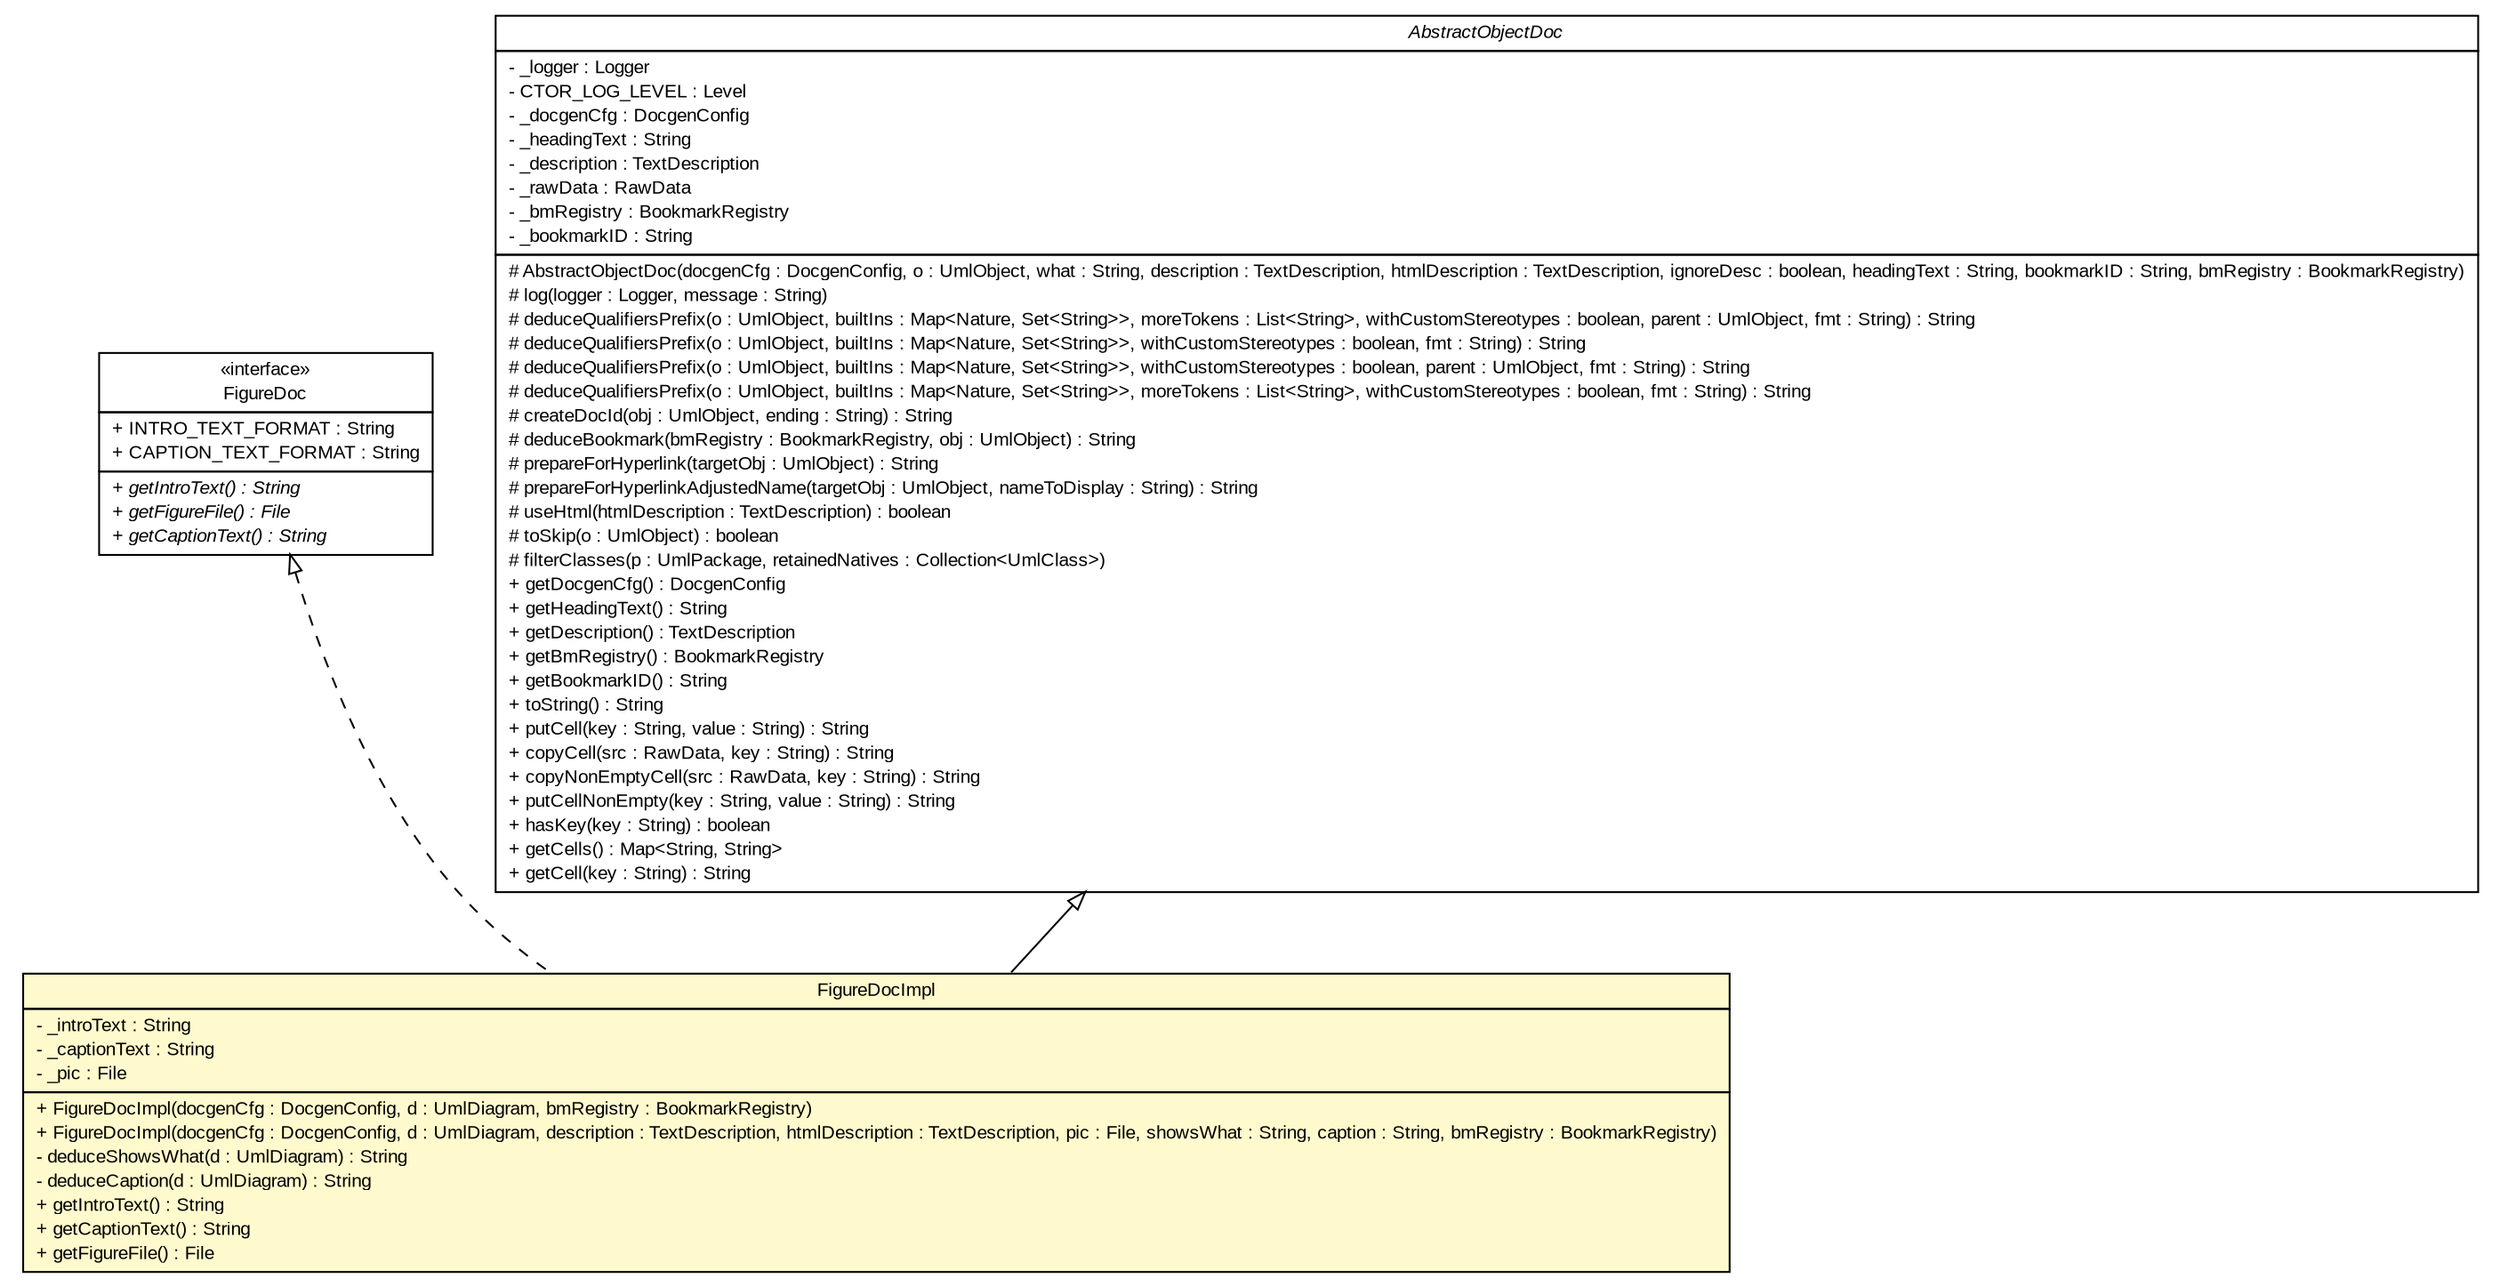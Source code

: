 #!/usr/local/bin/dot
#
# Class diagram 
# Generated by UMLGraph version R5_6_6-6-g3bdff0 (http://www.umlgraph.org/)
#

digraph G {
	edge [fontname="arial",fontsize=10,labelfontname="arial",labelfontsize=10];
	node [fontname="arial",fontsize=10,shape=plaintext];
	nodesep=0.25;
	ranksep=0.5;
	// org.tanjakostic.jcleancim.docgen.collector.FigureDoc
	c118211 [label=<<table title="org.tanjakostic.jcleancim.docgen.collector.FigureDoc" border="0" cellborder="1" cellspacing="0" cellpadding="2" port="p" href="../FigureDoc.html">
		<tr><td><table border="0" cellspacing="0" cellpadding="1">
<tr><td align="center" balign="center"> &#171;interface&#187; </td></tr>
<tr><td align="center" balign="center"> FigureDoc </td></tr>
		</table></td></tr>
		<tr><td><table border="0" cellspacing="0" cellpadding="1">
<tr><td align="left" balign="left"> + INTRO_TEXT_FORMAT : String </td></tr>
<tr><td align="left" balign="left"> + CAPTION_TEXT_FORMAT : String </td></tr>
		</table></td></tr>
		<tr><td><table border="0" cellspacing="0" cellpadding="1">
<tr><td align="left" balign="left"><font face="Arial Italic" point-size="10.0"> + getIntroText() : String </font></td></tr>
<tr><td align="left" balign="left"><font face="Arial Italic" point-size="10.0"> + getFigureFile() : File </font></td></tr>
<tr><td align="left" balign="left"><font face="Arial Italic" point-size="10.0"> + getCaptionText() : String </font></td></tr>
		</table></td></tr>
		</table>>, URL="../FigureDoc.html", fontname="arial", fontcolor="black", fontsize=10.0];
	// org.tanjakostic.jcleancim.docgen.collector.impl.FigureDocImpl
	c118230 [label=<<table title="org.tanjakostic.jcleancim.docgen.collector.impl.FigureDocImpl" border="0" cellborder="1" cellspacing="0" cellpadding="2" port="p" bgcolor="lemonChiffon" href="./FigureDocImpl.html">
		<tr><td><table border="0" cellspacing="0" cellpadding="1">
<tr><td align="center" balign="center"> FigureDocImpl </td></tr>
		</table></td></tr>
		<tr><td><table border="0" cellspacing="0" cellpadding="1">
<tr><td align="left" balign="left"> - _introText : String </td></tr>
<tr><td align="left" balign="left"> - _captionText : String </td></tr>
<tr><td align="left" balign="left"> - _pic : File </td></tr>
		</table></td></tr>
		<tr><td><table border="0" cellspacing="0" cellpadding="1">
<tr><td align="left" balign="left"> + FigureDocImpl(docgenCfg : DocgenConfig, d : UmlDiagram, bmRegistry : BookmarkRegistry) </td></tr>
<tr><td align="left" balign="left"> + FigureDocImpl(docgenCfg : DocgenConfig, d : UmlDiagram, description : TextDescription, htmlDescription : TextDescription, pic : File, showsWhat : String, caption : String, bmRegistry : BookmarkRegistry) </td></tr>
<tr><td align="left" balign="left"> - deduceShowsWhat(d : UmlDiagram) : String </td></tr>
<tr><td align="left" balign="left"> - deduceCaption(d : UmlDiagram) : String </td></tr>
<tr><td align="left" balign="left"> + getIntroText() : String </td></tr>
<tr><td align="left" balign="left"> + getCaptionText() : String </td></tr>
<tr><td align="left" balign="left"> + getFigureFile() : File </td></tr>
		</table></td></tr>
		</table>>, URL="./FigureDocImpl.html", fontname="arial", fontcolor="black", fontsize=10.0];
	// org.tanjakostic.jcleancim.docgen.collector.impl.AbstractObjectDoc
	c118248 [label=<<table title="org.tanjakostic.jcleancim.docgen.collector.impl.AbstractObjectDoc" border="0" cellborder="1" cellspacing="0" cellpadding="2" port="p" href="./AbstractObjectDoc.html">
		<tr><td><table border="0" cellspacing="0" cellpadding="1">
<tr><td align="center" balign="center"><font face="Arial Italic"> AbstractObjectDoc </font></td></tr>
		</table></td></tr>
		<tr><td><table border="0" cellspacing="0" cellpadding="1">
<tr><td align="left" balign="left"> - _logger : Logger </td></tr>
<tr><td align="left" balign="left"> - CTOR_LOG_LEVEL : Level </td></tr>
<tr><td align="left" balign="left"> - _docgenCfg : DocgenConfig </td></tr>
<tr><td align="left" balign="left"> - _headingText : String </td></tr>
<tr><td align="left" balign="left"> - _description : TextDescription </td></tr>
<tr><td align="left" balign="left"> - _rawData : RawData </td></tr>
<tr><td align="left" balign="left"> - _bmRegistry : BookmarkRegistry </td></tr>
<tr><td align="left" balign="left"> - _bookmarkID : String </td></tr>
		</table></td></tr>
		<tr><td><table border="0" cellspacing="0" cellpadding="1">
<tr><td align="left" balign="left"> # AbstractObjectDoc(docgenCfg : DocgenConfig, o : UmlObject, what : String, description : TextDescription, htmlDescription : TextDescription, ignoreDesc : boolean, headingText : String, bookmarkID : String, bmRegistry : BookmarkRegistry) </td></tr>
<tr><td align="left" balign="left"> # log(logger : Logger, message : String) </td></tr>
<tr><td align="left" balign="left"> # deduceQualifiersPrefix(o : UmlObject, builtIns : Map&lt;Nature, Set&lt;String&gt;&gt;, moreTokens : List&lt;String&gt;, withCustomStereotypes : boolean, parent : UmlObject, fmt : String) : String </td></tr>
<tr><td align="left" balign="left"> # deduceQualifiersPrefix(o : UmlObject, builtIns : Map&lt;Nature, Set&lt;String&gt;&gt;, withCustomStereotypes : boolean, fmt : String) : String </td></tr>
<tr><td align="left" balign="left"> # deduceQualifiersPrefix(o : UmlObject, builtIns : Map&lt;Nature, Set&lt;String&gt;&gt;, withCustomStereotypes : boolean, parent : UmlObject, fmt : String) : String </td></tr>
<tr><td align="left" balign="left"> # deduceQualifiersPrefix(o : UmlObject, builtIns : Map&lt;Nature, Set&lt;String&gt;&gt;, moreTokens : List&lt;String&gt;, withCustomStereotypes : boolean, fmt : String) : String </td></tr>
<tr><td align="left" balign="left"> # createDocId(obj : UmlObject, ending : String) : String </td></tr>
<tr><td align="left" balign="left"> # deduceBookmark(bmRegistry : BookmarkRegistry, obj : UmlObject) : String </td></tr>
<tr><td align="left" balign="left"> # prepareForHyperlink(targetObj : UmlObject) : String </td></tr>
<tr><td align="left" balign="left"> # prepareForHyperlinkAdjustedName(targetObj : UmlObject, nameToDisplay : String) : String </td></tr>
<tr><td align="left" balign="left"> # useHtml(htmlDescription : TextDescription) : boolean </td></tr>
<tr><td align="left" balign="left"> # toSkip(o : UmlObject) : boolean </td></tr>
<tr><td align="left" balign="left"> # filterClasses(p : UmlPackage, retainedNatives : Collection&lt;UmlClass&gt;) </td></tr>
<tr><td align="left" balign="left"> + getDocgenCfg() : DocgenConfig </td></tr>
<tr><td align="left" balign="left"> + getHeadingText() : String </td></tr>
<tr><td align="left" balign="left"> + getDescription() : TextDescription </td></tr>
<tr><td align="left" balign="left"> + getBmRegistry() : BookmarkRegistry </td></tr>
<tr><td align="left" balign="left"> + getBookmarkID() : String </td></tr>
<tr><td align="left" balign="left"> + toString() : String </td></tr>
<tr><td align="left" balign="left"> + putCell(key : String, value : String) : String </td></tr>
<tr><td align="left" balign="left"> + copyCell(src : RawData, key : String) : String </td></tr>
<tr><td align="left" balign="left"> + copyNonEmptyCell(src : RawData, key : String) : String </td></tr>
<tr><td align="left" balign="left"> + putCellNonEmpty(key : String, value : String) : String </td></tr>
<tr><td align="left" balign="left"> + hasKey(key : String) : boolean </td></tr>
<tr><td align="left" balign="left"> + getCells() : Map&lt;String, String&gt; </td></tr>
<tr><td align="left" balign="left"> + getCell(key : String) : String </td></tr>
		</table></td></tr>
		</table>>, URL="./AbstractObjectDoc.html", fontname="arial", fontcolor="black", fontsize=10.0];
	//org.tanjakostic.jcleancim.docgen.collector.impl.FigureDocImpl extends org.tanjakostic.jcleancim.docgen.collector.impl.AbstractObjectDoc
	c118248:p -> c118230:p [dir=back,arrowtail=empty];
	//org.tanjakostic.jcleancim.docgen.collector.impl.FigureDocImpl implements org.tanjakostic.jcleancim.docgen.collector.FigureDoc
	c118211:p -> c118230:p [dir=back,arrowtail=empty,style=dashed];
}

